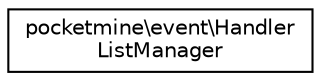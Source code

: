 digraph "Graphical Class Hierarchy"
{
 // INTERACTIVE_SVG=YES
 // LATEX_PDF_SIZE
  edge [fontname="Helvetica",fontsize="10",labelfontname="Helvetica",labelfontsize="10"];
  node [fontname="Helvetica",fontsize="10",shape=record];
  rankdir="LR";
  Node0 [label="pocketmine\\event\\Handler\lListManager",height=0.2,width=0.4,color="black", fillcolor="white", style="filled",URL="$d5/dfd/classpocketmine_1_1event_1_1_handler_list_manager.html",tooltip=" "];
}
